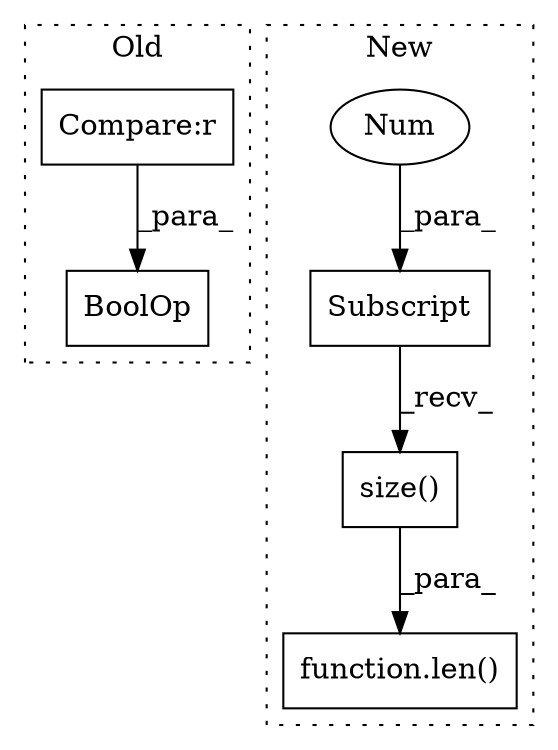 digraph G {
subgraph cluster0 {
1 [label="BoolOp" a="72" s="5051" l="27" shape="box"];
5 [label="Compare:r" a="40" s="5066" l="12" shape="box"];
label = "Old";
style="dotted";
}
subgraph cluster1 {
2 [label="size()" a="75" s="4234" l="12" shape="box"];
3 [label="Subscript" a="63" s="4234,0" l="5,0" shape="box"];
4 [label="Num" a="76" s="4236" l="2" shape="ellipse"];
6 [label="function.len()" a="75" s="4230,4246" l="4,1" shape="box"];
label = "New";
style="dotted";
}
2 -> 6 [label="_para_"];
3 -> 2 [label="_recv_"];
4 -> 3 [label="_para_"];
5 -> 1 [label="_para_"];
}